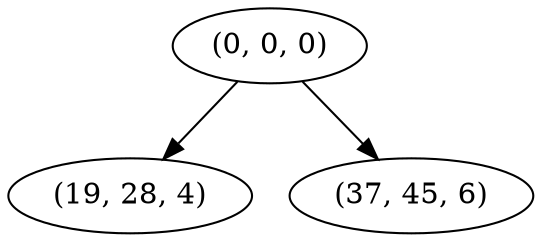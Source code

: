 digraph tree {
    "(0, 0, 0)";
    "(19, 28, 4)";
    "(37, 45, 6)";
    "(0, 0, 0)" -> "(19, 28, 4)";
    "(0, 0, 0)" -> "(37, 45, 6)";
}
